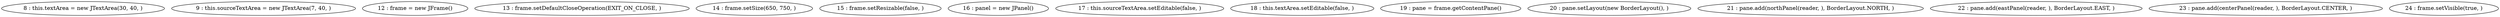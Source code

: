 digraph G {
"8 : this.textArea = new JTextArea(30, 40, )"
"9 : this.sourceTextArea = new JTextArea(7, 40, )"
"12 : frame = new JFrame()"
"13 : frame.setDefaultCloseOperation(EXIT_ON_CLOSE, )"
"14 : frame.setSize(650, 750, )"
"15 : frame.setResizable(false, )"
"16 : panel = new JPanel()"
"17 : this.sourceTextArea.setEditable(false, )"
"18 : this.textArea.setEditable(false, )"
"19 : pane = frame.getContentPane()"
"20 : pane.setLayout(new BorderLayout(), )"
"21 : pane.add(northPanel(reader, ), BorderLayout.NORTH, )"
"22 : pane.add(eastPanel(reader, ), BorderLayout.EAST, )"
"23 : pane.add(centerPanel(reader, ), BorderLayout.CENTER, )"
"24 : frame.setVisible(true, )"
}